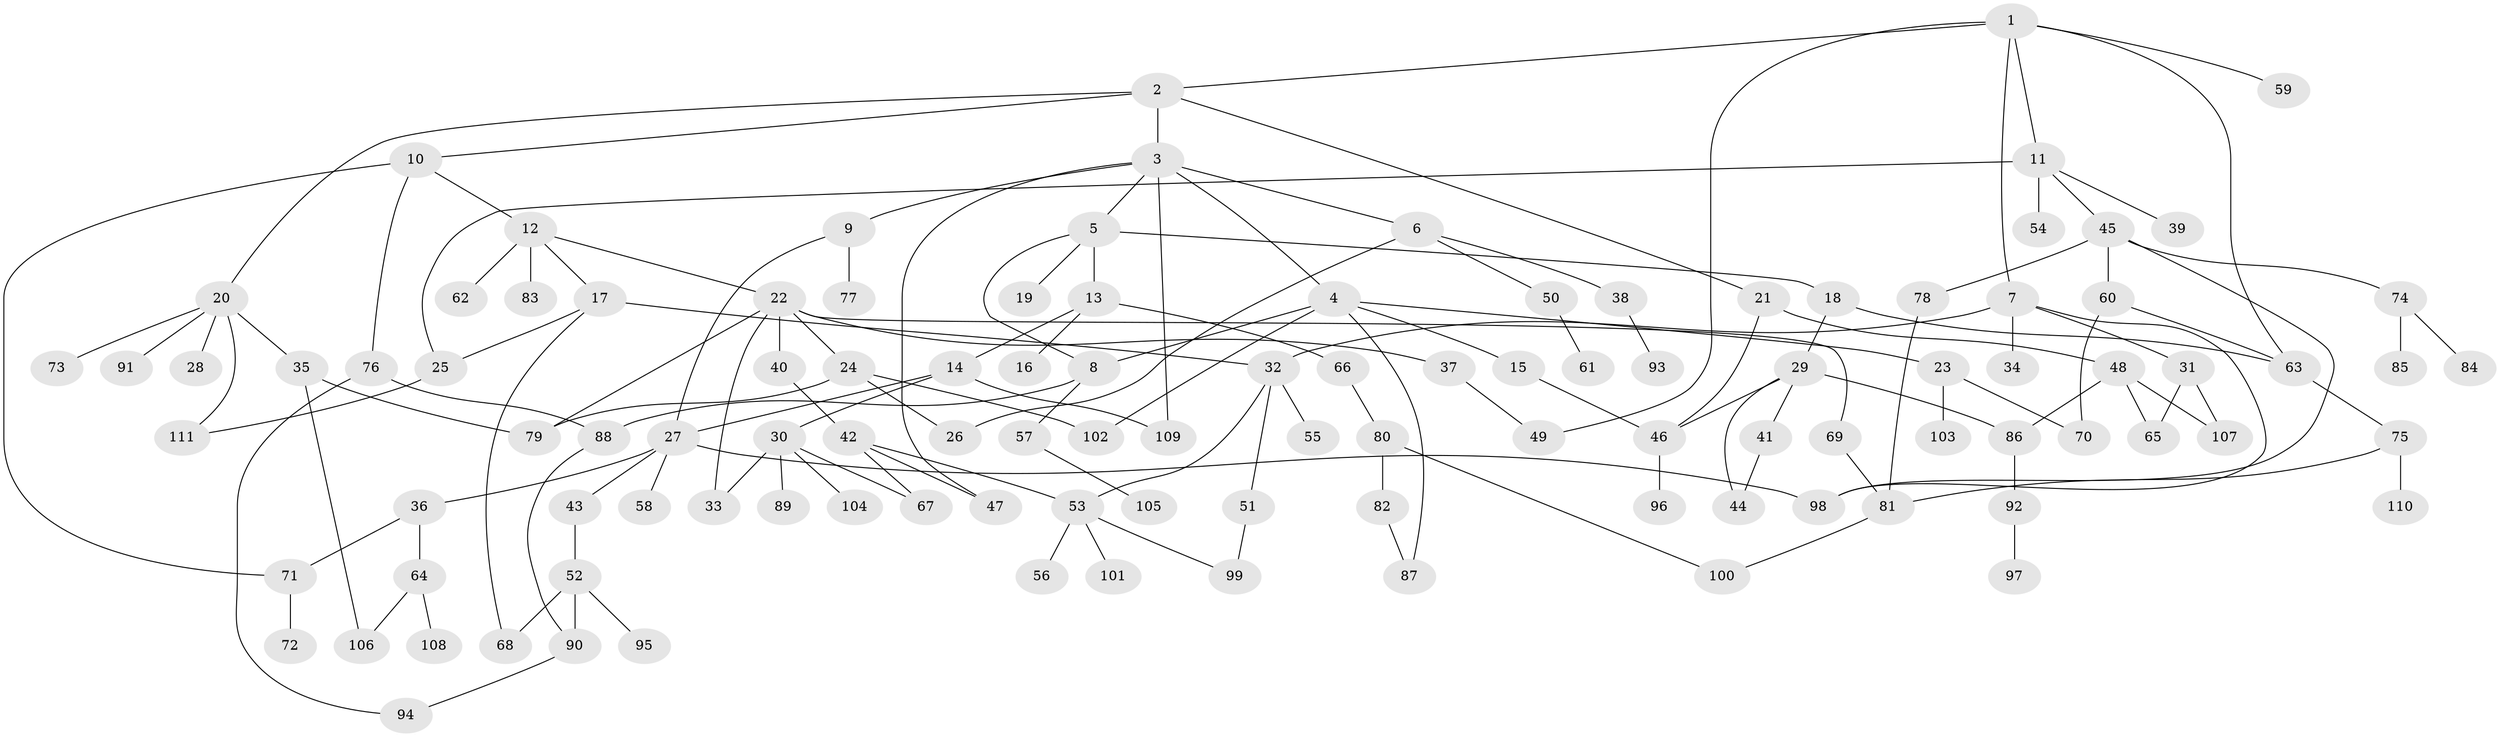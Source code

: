 // coarse degree distribution, {5: 0.08974358974358974, 7: 0.02564102564102564, 6: 0.02564102564102564, 4: 0.19230769230769232, 2: 0.2692307692307692, 3: 0.1794871794871795, 1: 0.21794871794871795}
// Generated by graph-tools (version 1.1) at 2025/36/03/04/25 23:36:12]
// undirected, 111 vertices, 147 edges
graph export_dot {
  node [color=gray90,style=filled];
  1;
  2;
  3;
  4;
  5;
  6;
  7;
  8;
  9;
  10;
  11;
  12;
  13;
  14;
  15;
  16;
  17;
  18;
  19;
  20;
  21;
  22;
  23;
  24;
  25;
  26;
  27;
  28;
  29;
  30;
  31;
  32;
  33;
  34;
  35;
  36;
  37;
  38;
  39;
  40;
  41;
  42;
  43;
  44;
  45;
  46;
  47;
  48;
  49;
  50;
  51;
  52;
  53;
  54;
  55;
  56;
  57;
  58;
  59;
  60;
  61;
  62;
  63;
  64;
  65;
  66;
  67;
  68;
  69;
  70;
  71;
  72;
  73;
  74;
  75;
  76;
  77;
  78;
  79;
  80;
  81;
  82;
  83;
  84;
  85;
  86;
  87;
  88;
  89;
  90;
  91;
  92;
  93;
  94;
  95;
  96;
  97;
  98;
  99;
  100;
  101;
  102;
  103;
  104;
  105;
  106;
  107;
  108;
  109;
  110;
  111;
  1 -- 2;
  1 -- 7;
  1 -- 11;
  1 -- 49;
  1 -- 59;
  1 -- 63;
  2 -- 3;
  2 -- 10;
  2 -- 20;
  2 -- 21;
  3 -- 4;
  3 -- 5;
  3 -- 6;
  3 -- 9;
  3 -- 47;
  3 -- 109;
  4 -- 8;
  4 -- 15;
  4 -- 23;
  4 -- 102;
  4 -- 87;
  5 -- 13;
  5 -- 18;
  5 -- 19;
  5 -- 8;
  6 -- 38;
  6 -- 50;
  6 -- 26;
  7 -- 31;
  7 -- 32;
  7 -- 34;
  7 -- 98;
  8 -- 57;
  8 -- 88;
  9 -- 77;
  9 -- 27;
  10 -- 12;
  10 -- 76;
  10 -- 71;
  11 -- 39;
  11 -- 45;
  11 -- 54;
  11 -- 25;
  12 -- 17;
  12 -- 22;
  12 -- 62;
  12 -- 83;
  13 -- 14;
  13 -- 16;
  13 -- 66;
  14 -- 27;
  14 -- 30;
  14 -- 109;
  15 -- 46;
  17 -- 25;
  17 -- 68;
  17 -- 32;
  18 -- 29;
  18 -- 63;
  20 -- 28;
  20 -- 35;
  20 -- 73;
  20 -- 91;
  20 -- 111;
  21 -- 48;
  21 -- 46;
  22 -- 24;
  22 -- 37;
  22 -- 40;
  22 -- 69;
  22 -- 33;
  22 -- 79;
  23 -- 103;
  23 -- 70;
  24 -- 26;
  24 -- 102;
  24 -- 79;
  25 -- 111;
  27 -- 36;
  27 -- 43;
  27 -- 58;
  27 -- 98;
  29 -- 41;
  29 -- 44;
  29 -- 46;
  29 -- 86;
  30 -- 33;
  30 -- 89;
  30 -- 104;
  30 -- 67;
  31 -- 65;
  31 -- 107;
  32 -- 51;
  32 -- 55;
  32 -- 53;
  35 -- 79;
  35 -- 106;
  36 -- 64;
  36 -- 71;
  37 -- 49;
  38 -- 93;
  40 -- 42;
  41 -- 44;
  42 -- 53;
  42 -- 67;
  42 -- 47;
  43 -- 52;
  45 -- 60;
  45 -- 74;
  45 -- 78;
  45 -- 98;
  46 -- 96;
  48 -- 86;
  48 -- 107;
  48 -- 65;
  50 -- 61;
  51 -- 99;
  52 -- 68;
  52 -- 90;
  52 -- 95;
  53 -- 56;
  53 -- 101;
  53 -- 99;
  57 -- 105;
  60 -- 70;
  60 -- 63;
  63 -- 75;
  64 -- 106;
  64 -- 108;
  66 -- 80;
  69 -- 81;
  71 -- 72;
  74 -- 84;
  74 -- 85;
  75 -- 81;
  75 -- 110;
  76 -- 94;
  76 -- 88;
  78 -- 81;
  80 -- 82;
  80 -- 100;
  81 -- 100;
  82 -- 87;
  86 -- 92;
  88 -- 90;
  90 -- 94;
  92 -- 97;
}
